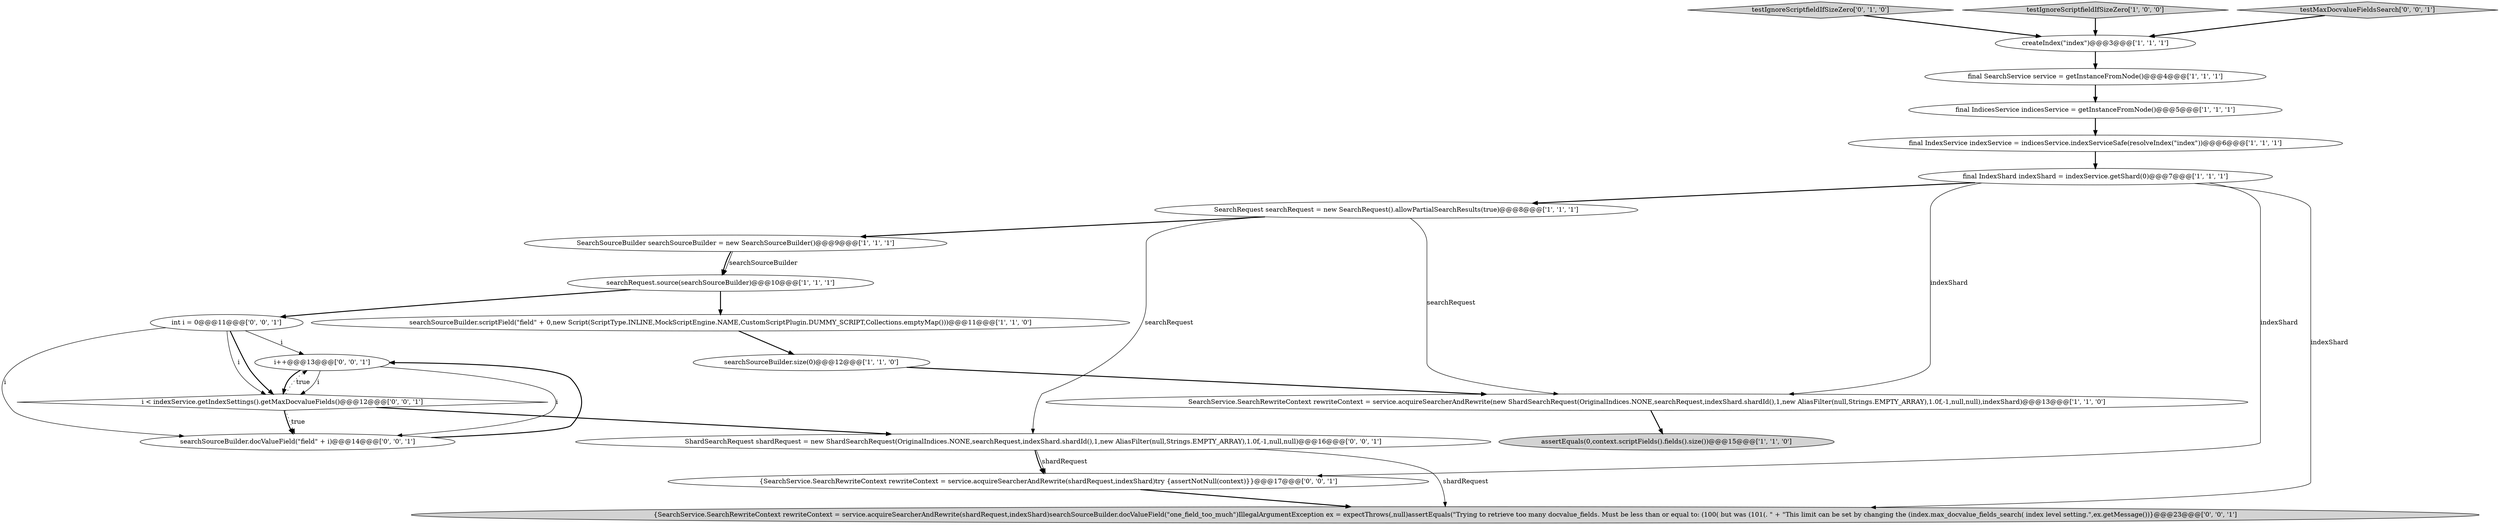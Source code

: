 digraph {
20 [style = filled, label = "ShardSearchRequest shardRequest = new ShardSearchRequest(OriginalIndices.NONE,searchRequest,indexShard.shardId(),1,new AliasFilter(null,Strings.EMPTY_ARRAY),1.0f,-1,null,null)@@@16@@@['0', '0', '1']", fillcolor = white, shape = ellipse image = "AAA0AAABBB3BBB"];
12 [style = filled, label = "searchSourceBuilder.scriptField(\"field\" + 0,new Script(ScriptType.INLINE,MockScriptEngine.NAME,CustomScriptPlugin.DUMMY_SCRIPT,Collections.emptyMap()))@@@11@@@['1', '1', '0']", fillcolor = white, shape = ellipse image = "AAA0AAABBB1BBB"];
13 [style = filled, label = "testIgnoreScriptfieldIfSizeZero['0', '1', '0']", fillcolor = lightgray, shape = diamond image = "AAA0AAABBB2BBB"];
8 [style = filled, label = "final IndexShard indexShard = indexService.getShard(0)@@@7@@@['1', '1', '1']", fillcolor = white, shape = ellipse image = "AAA0AAABBB1BBB"];
2 [style = filled, label = "assertEquals(0,context.scriptFields().fields().size())@@@15@@@['1', '1', '0']", fillcolor = lightgray, shape = ellipse image = "AAA0AAABBB1BBB"];
11 [style = filled, label = "final IndicesService indicesService = getInstanceFromNode()@@@5@@@['1', '1', '1']", fillcolor = white, shape = ellipse image = "AAA0AAABBB1BBB"];
5 [style = filled, label = "testIgnoreScriptfieldIfSizeZero['1', '0', '0']", fillcolor = lightgray, shape = diamond image = "AAA0AAABBB1BBB"];
16 [style = filled, label = "i++@@@13@@@['0', '0', '1']", fillcolor = white, shape = ellipse image = "AAA0AAABBB3BBB"];
0 [style = filled, label = "final SearchService service = getInstanceFromNode()@@@4@@@['1', '1', '1']", fillcolor = white, shape = ellipse image = "AAA0AAABBB1BBB"];
19 [style = filled, label = "{SearchService.SearchRewriteContext rewriteContext = service.acquireSearcherAndRewrite(shardRequest,indexShard)searchSourceBuilder.docValueField(\"one_field_too_much\")IllegalArgumentException ex = expectThrows(,null)assertEquals(\"Trying to retrieve too many docvalue_fields. Must be less than or equal to: (100( but was (101(. \" + \"This limit can be set by changing the (index.max_docvalue_fields_search( index level setting.\",ex.getMessage())}@@@23@@@['0', '0', '1']", fillcolor = lightgray, shape = ellipse image = "AAA0AAABBB3BBB"];
6 [style = filled, label = "SearchRequest searchRequest = new SearchRequest().allowPartialSearchResults(true)@@@8@@@['1', '1', '1']", fillcolor = white, shape = ellipse image = "AAA0AAABBB1BBB"];
7 [style = filled, label = "searchRequest.source(searchSourceBuilder)@@@10@@@['1', '1', '1']", fillcolor = white, shape = ellipse image = "AAA0AAABBB1BBB"];
9 [style = filled, label = "searchSourceBuilder.size(0)@@@12@@@['1', '1', '0']", fillcolor = white, shape = ellipse image = "AAA0AAABBB1BBB"];
10 [style = filled, label = "SearchSourceBuilder searchSourceBuilder = new SearchSourceBuilder()@@@9@@@['1', '1', '1']", fillcolor = white, shape = ellipse image = "AAA0AAABBB1BBB"];
4 [style = filled, label = "final IndexService indexService = indicesService.indexServiceSafe(resolveIndex(\"index\"))@@@6@@@['1', '1', '1']", fillcolor = white, shape = ellipse image = "AAA0AAABBB1BBB"];
14 [style = filled, label = "i < indexService.getIndexSettings().getMaxDocvalueFields()@@@12@@@['0', '0', '1']", fillcolor = white, shape = diamond image = "AAA0AAABBB3BBB"];
17 [style = filled, label = "int i = 0@@@11@@@['0', '0', '1']", fillcolor = white, shape = ellipse image = "AAA0AAABBB3BBB"];
3 [style = filled, label = "createIndex(\"index\")@@@3@@@['1', '1', '1']", fillcolor = white, shape = ellipse image = "AAA0AAABBB1BBB"];
15 [style = filled, label = "testMaxDocvalueFieldsSearch['0', '0', '1']", fillcolor = lightgray, shape = diamond image = "AAA0AAABBB3BBB"];
1 [style = filled, label = "SearchService.SearchRewriteContext rewriteContext = service.acquireSearcherAndRewrite(new ShardSearchRequest(OriginalIndices.NONE,searchRequest,indexShard.shardId(),1,new AliasFilter(null,Strings.EMPTY_ARRAY),1.0f,-1,null,null),indexShard)@@@13@@@['1', '1', '0']", fillcolor = white, shape = ellipse image = "AAA0AAABBB1BBB"];
21 [style = filled, label = "searchSourceBuilder.docValueField(\"field\" + i)@@@14@@@['0', '0', '1']", fillcolor = white, shape = ellipse image = "AAA0AAABBB3BBB"];
18 [style = filled, label = "{SearchService.SearchRewriteContext rewriteContext = service.acquireSearcherAndRewrite(shardRequest,indexShard)try {assertNotNull(context)}}@@@17@@@['0', '0', '1']", fillcolor = white, shape = ellipse image = "AAA0AAABBB3BBB"];
8->18 [style = solid, label="indexShard"];
16->14 [style = solid, label="i"];
11->4 [style = bold, label=""];
17->16 [style = solid, label="i"];
20->19 [style = solid, label="shardRequest"];
14->21 [style = bold, label=""];
20->18 [style = bold, label=""];
21->16 [style = bold, label=""];
14->16 [style = dotted, label="true"];
17->14 [style = bold, label=""];
4->8 [style = bold, label=""];
8->6 [style = bold, label=""];
10->7 [style = solid, label="searchSourceBuilder"];
0->11 [style = bold, label=""];
6->10 [style = bold, label=""];
12->9 [style = bold, label=""];
10->7 [style = bold, label=""];
6->20 [style = solid, label="searchRequest"];
14->21 [style = dotted, label="true"];
7->12 [style = bold, label=""];
8->1 [style = solid, label="indexShard"];
17->21 [style = solid, label="i"];
6->1 [style = solid, label="searchRequest"];
18->19 [style = bold, label=""];
3->0 [style = bold, label=""];
16->14 [style = bold, label=""];
8->19 [style = solid, label="indexShard"];
20->18 [style = solid, label="shardRequest"];
15->3 [style = bold, label=""];
13->3 [style = bold, label=""];
7->17 [style = bold, label=""];
5->3 [style = bold, label=""];
17->14 [style = solid, label="i"];
9->1 [style = bold, label=""];
16->21 [style = solid, label="i"];
1->2 [style = bold, label=""];
14->20 [style = bold, label=""];
}
